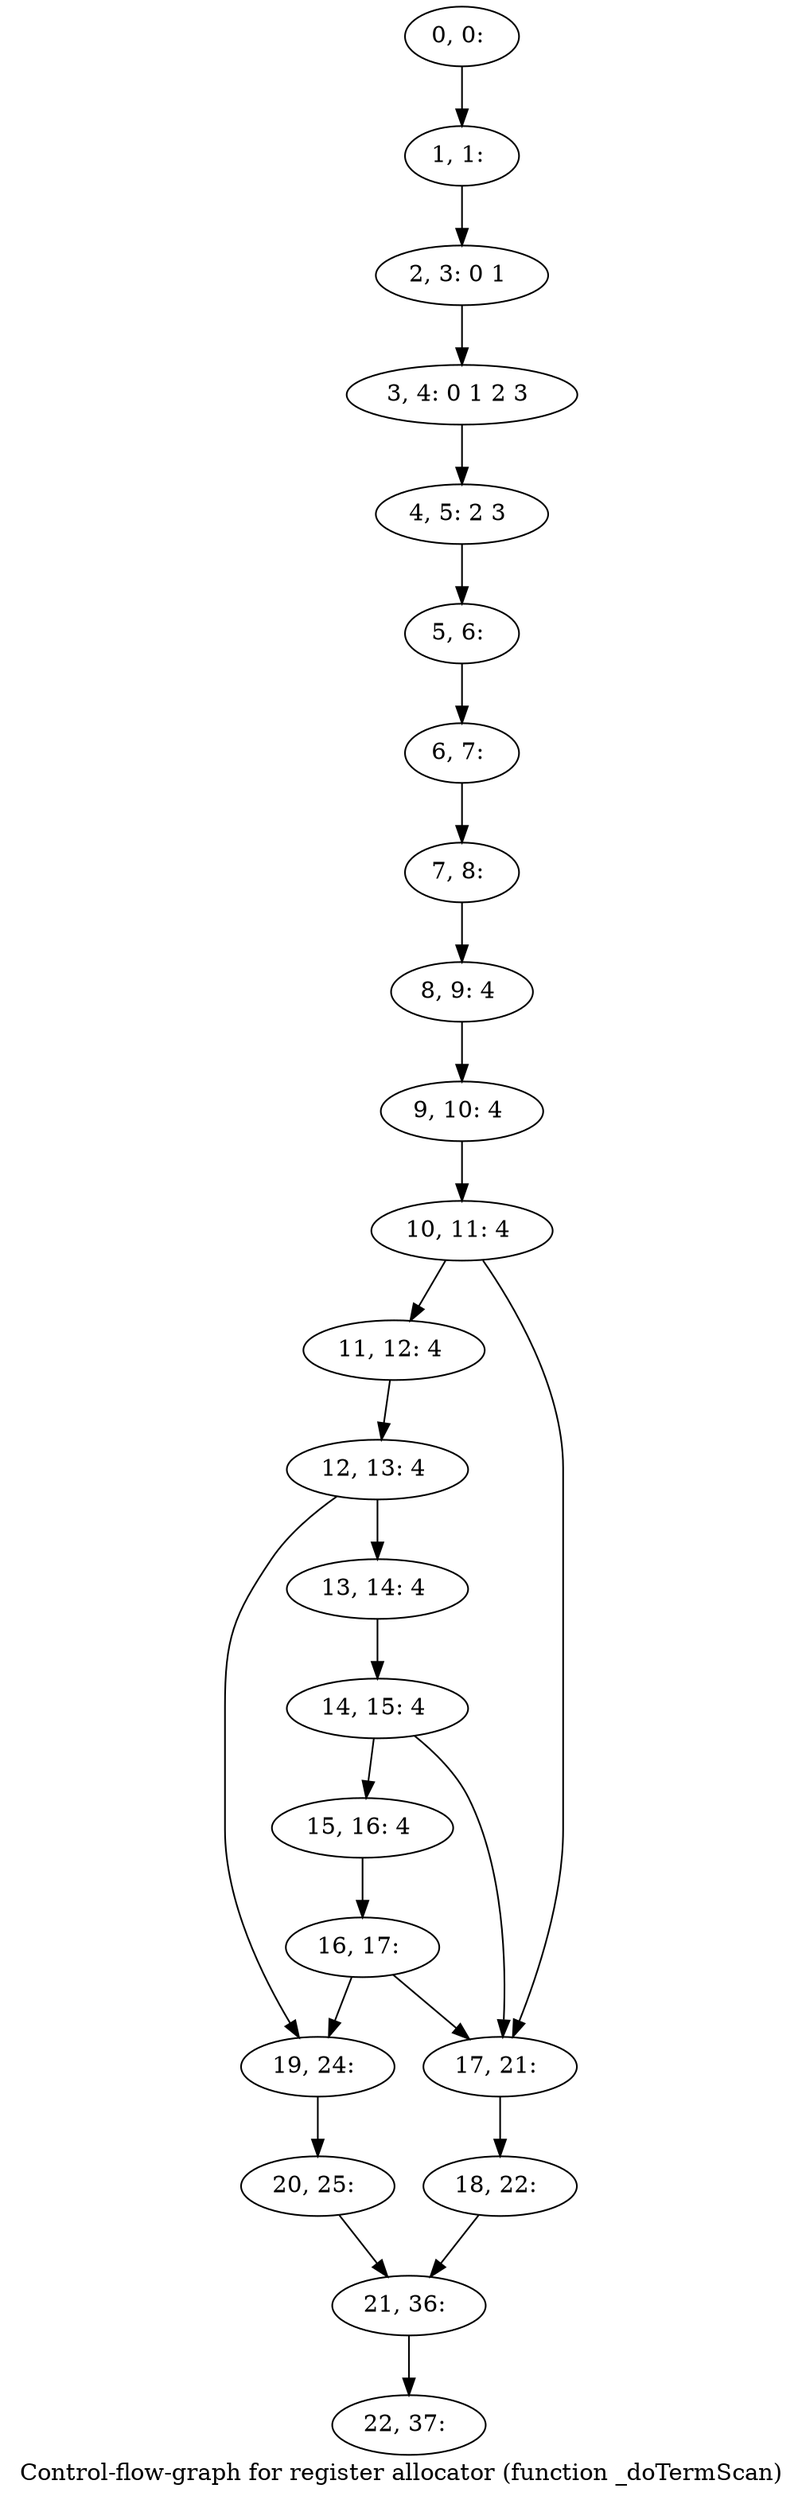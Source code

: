 digraph G {
graph [label="Control-flow-graph for register allocator (function _doTermScan)"]
0[label="0, 0: "];
1[label="1, 1: "];
2[label="2, 3: 0 1 "];
3[label="3, 4: 0 1 2 3 "];
4[label="4, 5: 2 3 "];
5[label="5, 6: "];
6[label="6, 7: "];
7[label="7, 8: "];
8[label="8, 9: 4 "];
9[label="9, 10: 4 "];
10[label="10, 11: 4 "];
11[label="11, 12: 4 "];
12[label="12, 13: 4 "];
13[label="13, 14: 4 "];
14[label="14, 15: 4 "];
15[label="15, 16: 4 "];
16[label="16, 17: "];
17[label="17, 21: "];
18[label="18, 22: "];
19[label="19, 24: "];
20[label="20, 25: "];
21[label="21, 36: "];
22[label="22, 37: "];
0->1 ;
1->2 ;
2->3 ;
3->4 ;
4->5 ;
5->6 ;
6->7 ;
7->8 ;
8->9 ;
9->10 ;
10->11 ;
10->17 ;
11->12 ;
12->13 ;
12->19 ;
13->14 ;
14->15 ;
14->17 ;
15->16 ;
16->17 ;
16->19 ;
17->18 ;
18->21 ;
19->20 ;
20->21 ;
21->22 ;
}
